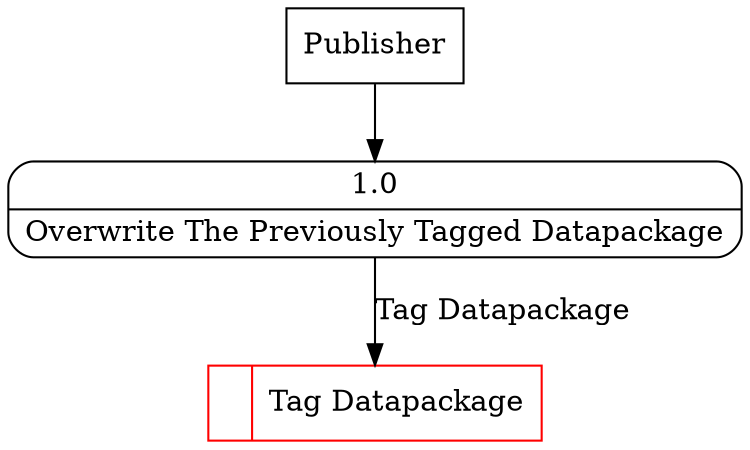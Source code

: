 digraph dfd2{ 
node[shape=record]
200 [label="<f0>  |<f1> Tag Datapackage " color=red];
201 [label="Publisher" shape=box];
202 [label="{<f0> 1.0|<f1> Overwrite The Previously Tagged Datapackage }" shape=Mrecord];
201 -> 202
202 -> 200 [label="Tag Datapackage"]
}